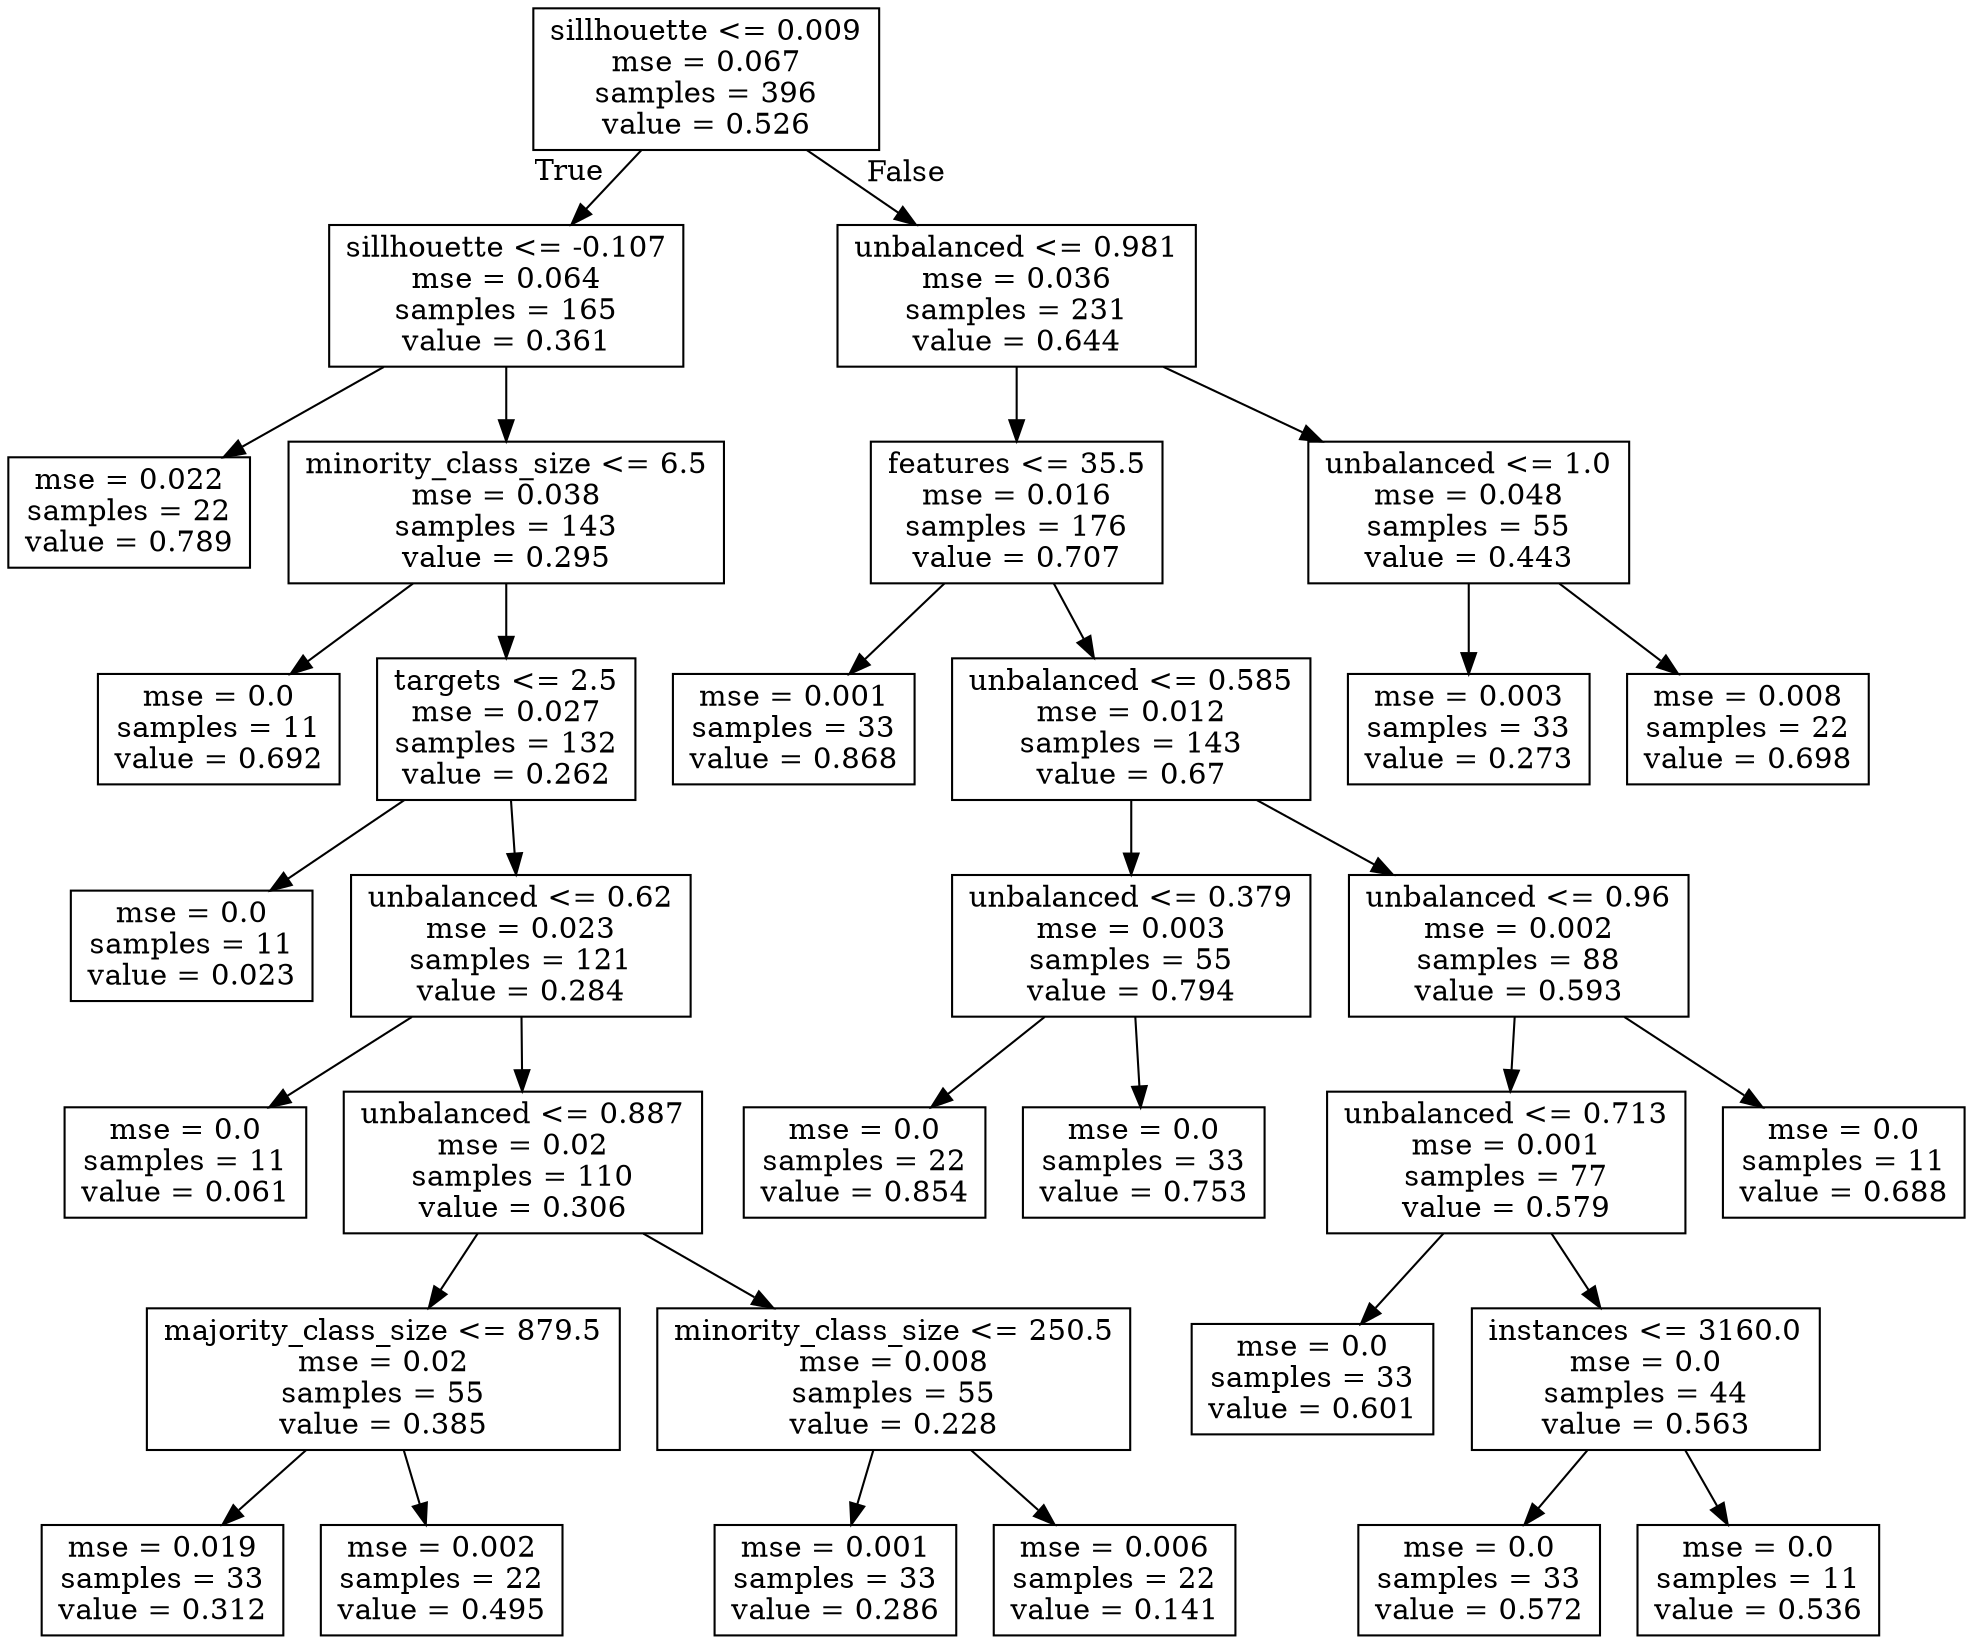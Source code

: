 digraph Tree {
node [shape=box] ;
0 [label="sillhouette <= 0.009\nmse = 0.067\nsamples = 396\nvalue = 0.526"] ;
1 [label="sillhouette <= -0.107\nmse = 0.064\nsamples = 165\nvalue = 0.361"] ;
0 -> 1 [labeldistance=2.5, labelangle=45, headlabel="True"] ;
2 [label="mse = 0.022\nsamples = 22\nvalue = 0.789"] ;
1 -> 2 ;
3 [label="minority_class_size <= 6.5\nmse = 0.038\nsamples = 143\nvalue = 0.295"] ;
1 -> 3 ;
4 [label="mse = 0.0\nsamples = 11\nvalue = 0.692"] ;
3 -> 4 ;
5 [label="targets <= 2.5\nmse = 0.027\nsamples = 132\nvalue = 0.262"] ;
3 -> 5 ;
6 [label="mse = 0.0\nsamples = 11\nvalue = 0.023"] ;
5 -> 6 ;
7 [label="unbalanced <= 0.62\nmse = 0.023\nsamples = 121\nvalue = 0.284"] ;
5 -> 7 ;
8 [label="mse = 0.0\nsamples = 11\nvalue = 0.061"] ;
7 -> 8 ;
9 [label="unbalanced <= 0.887\nmse = 0.02\nsamples = 110\nvalue = 0.306"] ;
7 -> 9 ;
10 [label="majority_class_size <= 879.5\nmse = 0.02\nsamples = 55\nvalue = 0.385"] ;
9 -> 10 ;
11 [label="mse = 0.019\nsamples = 33\nvalue = 0.312"] ;
10 -> 11 ;
12 [label="mse = 0.002\nsamples = 22\nvalue = 0.495"] ;
10 -> 12 ;
13 [label="minority_class_size <= 250.5\nmse = 0.008\nsamples = 55\nvalue = 0.228"] ;
9 -> 13 ;
14 [label="mse = 0.001\nsamples = 33\nvalue = 0.286"] ;
13 -> 14 ;
15 [label="mse = 0.006\nsamples = 22\nvalue = 0.141"] ;
13 -> 15 ;
16 [label="unbalanced <= 0.981\nmse = 0.036\nsamples = 231\nvalue = 0.644"] ;
0 -> 16 [labeldistance=2.5, labelangle=-45, headlabel="False"] ;
17 [label="features <= 35.5\nmse = 0.016\nsamples = 176\nvalue = 0.707"] ;
16 -> 17 ;
18 [label="mse = 0.001\nsamples = 33\nvalue = 0.868"] ;
17 -> 18 ;
19 [label="unbalanced <= 0.585\nmse = 0.012\nsamples = 143\nvalue = 0.67"] ;
17 -> 19 ;
20 [label="unbalanced <= 0.379\nmse = 0.003\nsamples = 55\nvalue = 0.794"] ;
19 -> 20 ;
21 [label="mse = 0.0\nsamples = 22\nvalue = 0.854"] ;
20 -> 21 ;
22 [label="mse = 0.0\nsamples = 33\nvalue = 0.753"] ;
20 -> 22 ;
23 [label="unbalanced <= 0.96\nmse = 0.002\nsamples = 88\nvalue = 0.593"] ;
19 -> 23 ;
24 [label="unbalanced <= 0.713\nmse = 0.001\nsamples = 77\nvalue = 0.579"] ;
23 -> 24 ;
25 [label="mse = 0.0\nsamples = 33\nvalue = 0.601"] ;
24 -> 25 ;
26 [label="instances <= 3160.0\nmse = 0.0\nsamples = 44\nvalue = 0.563"] ;
24 -> 26 ;
27 [label="mse = 0.0\nsamples = 33\nvalue = 0.572"] ;
26 -> 27 ;
28 [label="mse = 0.0\nsamples = 11\nvalue = 0.536"] ;
26 -> 28 ;
29 [label="mse = 0.0\nsamples = 11\nvalue = 0.688"] ;
23 -> 29 ;
30 [label="unbalanced <= 1.0\nmse = 0.048\nsamples = 55\nvalue = 0.443"] ;
16 -> 30 ;
31 [label="mse = 0.003\nsamples = 33\nvalue = 0.273"] ;
30 -> 31 ;
32 [label="mse = 0.008\nsamples = 22\nvalue = 0.698"] ;
30 -> 32 ;
}